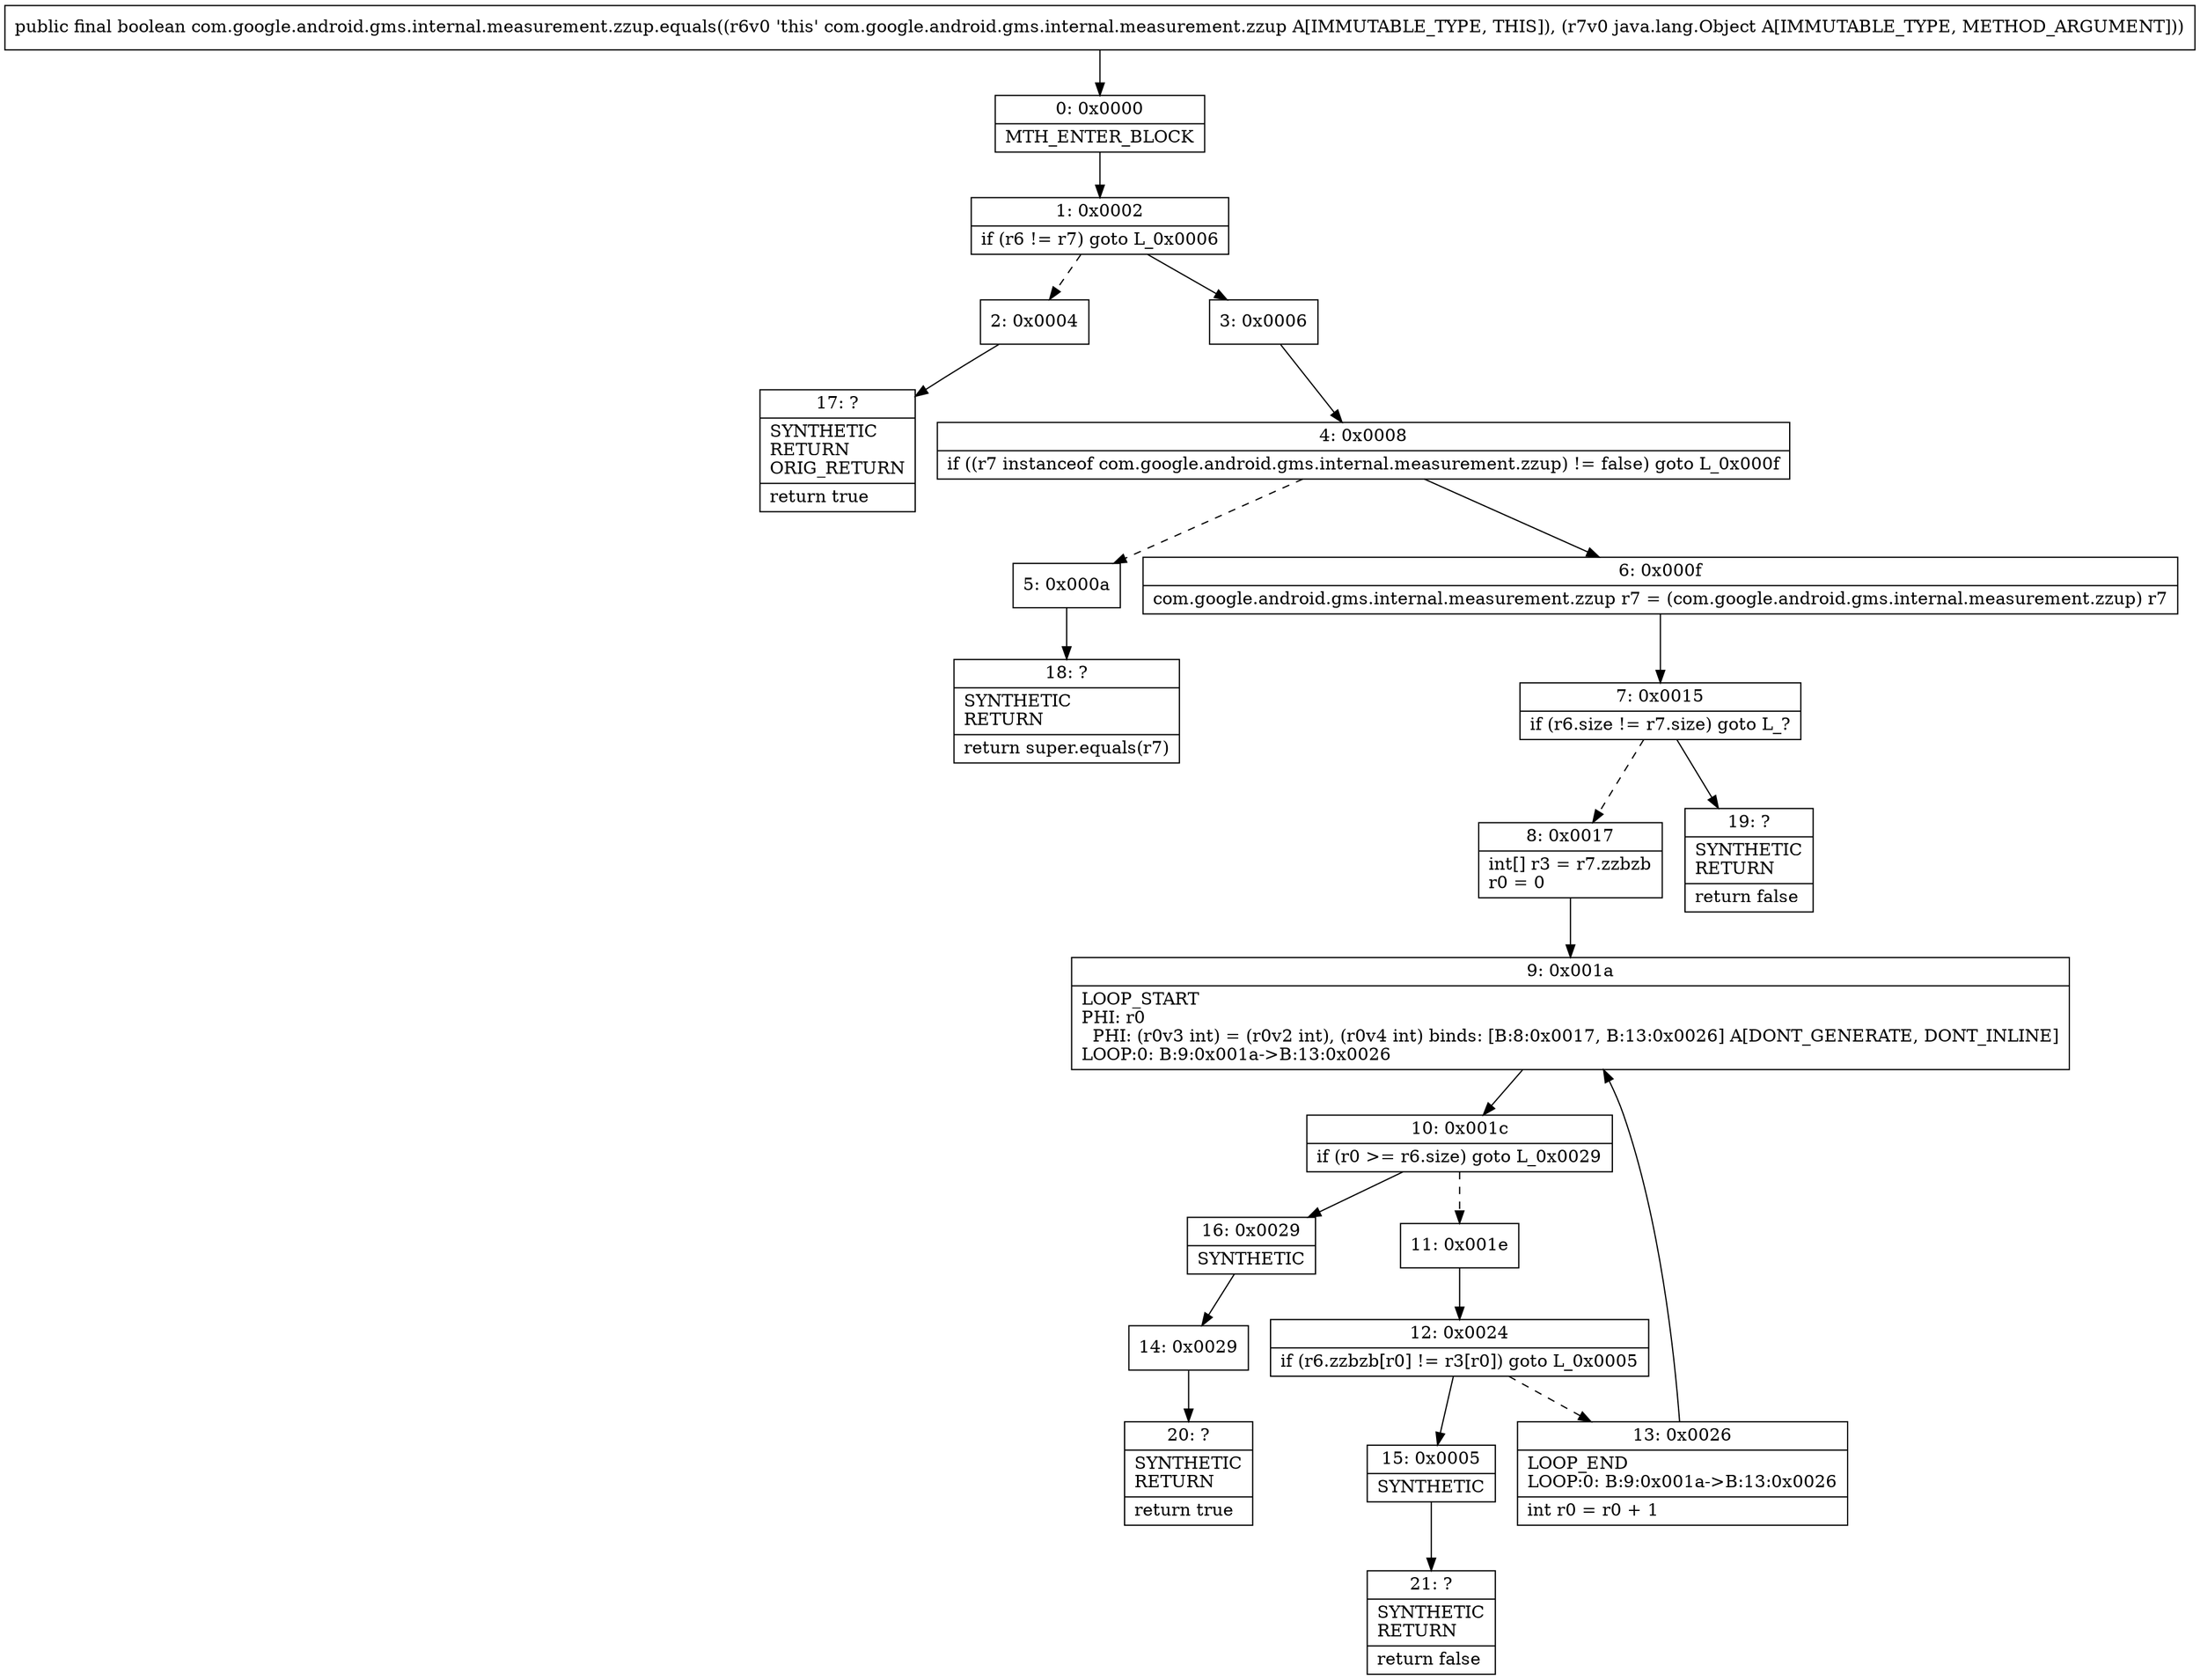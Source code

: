digraph "CFG forcom.google.android.gms.internal.measurement.zzup.equals(Ljava\/lang\/Object;)Z" {
Node_0 [shape=record,label="{0\:\ 0x0000|MTH_ENTER_BLOCK\l}"];
Node_1 [shape=record,label="{1\:\ 0x0002|if (r6 != r7) goto L_0x0006\l}"];
Node_2 [shape=record,label="{2\:\ 0x0004}"];
Node_3 [shape=record,label="{3\:\ 0x0006}"];
Node_4 [shape=record,label="{4\:\ 0x0008|if ((r7 instanceof com.google.android.gms.internal.measurement.zzup) != false) goto L_0x000f\l}"];
Node_5 [shape=record,label="{5\:\ 0x000a}"];
Node_6 [shape=record,label="{6\:\ 0x000f|com.google.android.gms.internal.measurement.zzup r7 = (com.google.android.gms.internal.measurement.zzup) r7\l}"];
Node_7 [shape=record,label="{7\:\ 0x0015|if (r6.size != r7.size) goto L_?\l}"];
Node_8 [shape=record,label="{8\:\ 0x0017|int[] r3 = r7.zzbzb\lr0 = 0\l}"];
Node_9 [shape=record,label="{9\:\ 0x001a|LOOP_START\lPHI: r0 \l  PHI: (r0v3 int) = (r0v2 int), (r0v4 int) binds: [B:8:0x0017, B:13:0x0026] A[DONT_GENERATE, DONT_INLINE]\lLOOP:0: B:9:0x001a\-\>B:13:0x0026\l}"];
Node_10 [shape=record,label="{10\:\ 0x001c|if (r0 \>= r6.size) goto L_0x0029\l}"];
Node_11 [shape=record,label="{11\:\ 0x001e}"];
Node_12 [shape=record,label="{12\:\ 0x0024|if (r6.zzbzb[r0] != r3[r0]) goto L_0x0005\l}"];
Node_13 [shape=record,label="{13\:\ 0x0026|LOOP_END\lLOOP:0: B:9:0x001a\-\>B:13:0x0026\l|int r0 = r0 + 1\l}"];
Node_14 [shape=record,label="{14\:\ 0x0029}"];
Node_15 [shape=record,label="{15\:\ 0x0005|SYNTHETIC\l}"];
Node_16 [shape=record,label="{16\:\ 0x0029|SYNTHETIC\l}"];
Node_17 [shape=record,label="{17\:\ ?|SYNTHETIC\lRETURN\lORIG_RETURN\l|return true\l}"];
Node_18 [shape=record,label="{18\:\ ?|SYNTHETIC\lRETURN\l|return super.equals(r7)\l}"];
Node_19 [shape=record,label="{19\:\ ?|SYNTHETIC\lRETURN\l|return false\l}"];
Node_20 [shape=record,label="{20\:\ ?|SYNTHETIC\lRETURN\l|return true\l}"];
Node_21 [shape=record,label="{21\:\ ?|SYNTHETIC\lRETURN\l|return false\l}"];
MethodNode[shape=record,label="{public final boolean com.google.android.gms.internal.measurement.zzup.equals((r6v0 'this' com.google.android.gms.internal.measurement.zzup A[IMMUTABLE_TYPE, THIS]), (r7v0 java.lang.Object A[IMMUTABLE_TYPE, METHOD_ARGUMENT])) }"];
MethodNode -> Node_0;
Node_0 -> Node_1;
Node_1 -> Node_2[style=dashed];
Node_1 -> Node_3;
Node_2 -> Node_17;
Node_3 -> Node_4;
Node_4 -> Node_5[style=dashed];
Node_4 -> Node_6;
Node_5 -> Node_18;
Node_6 -> Node_7;
Node_7 -> Node_8[style=dashed];
Node_7 -> Node_19;
Node_8 -> Node_9;
Node_9 -> Node_10;
Node_10 -> Node_11[style=dashed];
Node_10 -> Node_16;
Node_11 -> Node_12;
Node_12 -> Node_13[style=dashed];
Node_12 -> Node_15;
Node_13 -> Node_9;
Node_14 -> Node_20;
Node_15 -> Node_21;
Node_16 -> Node_14;
}

